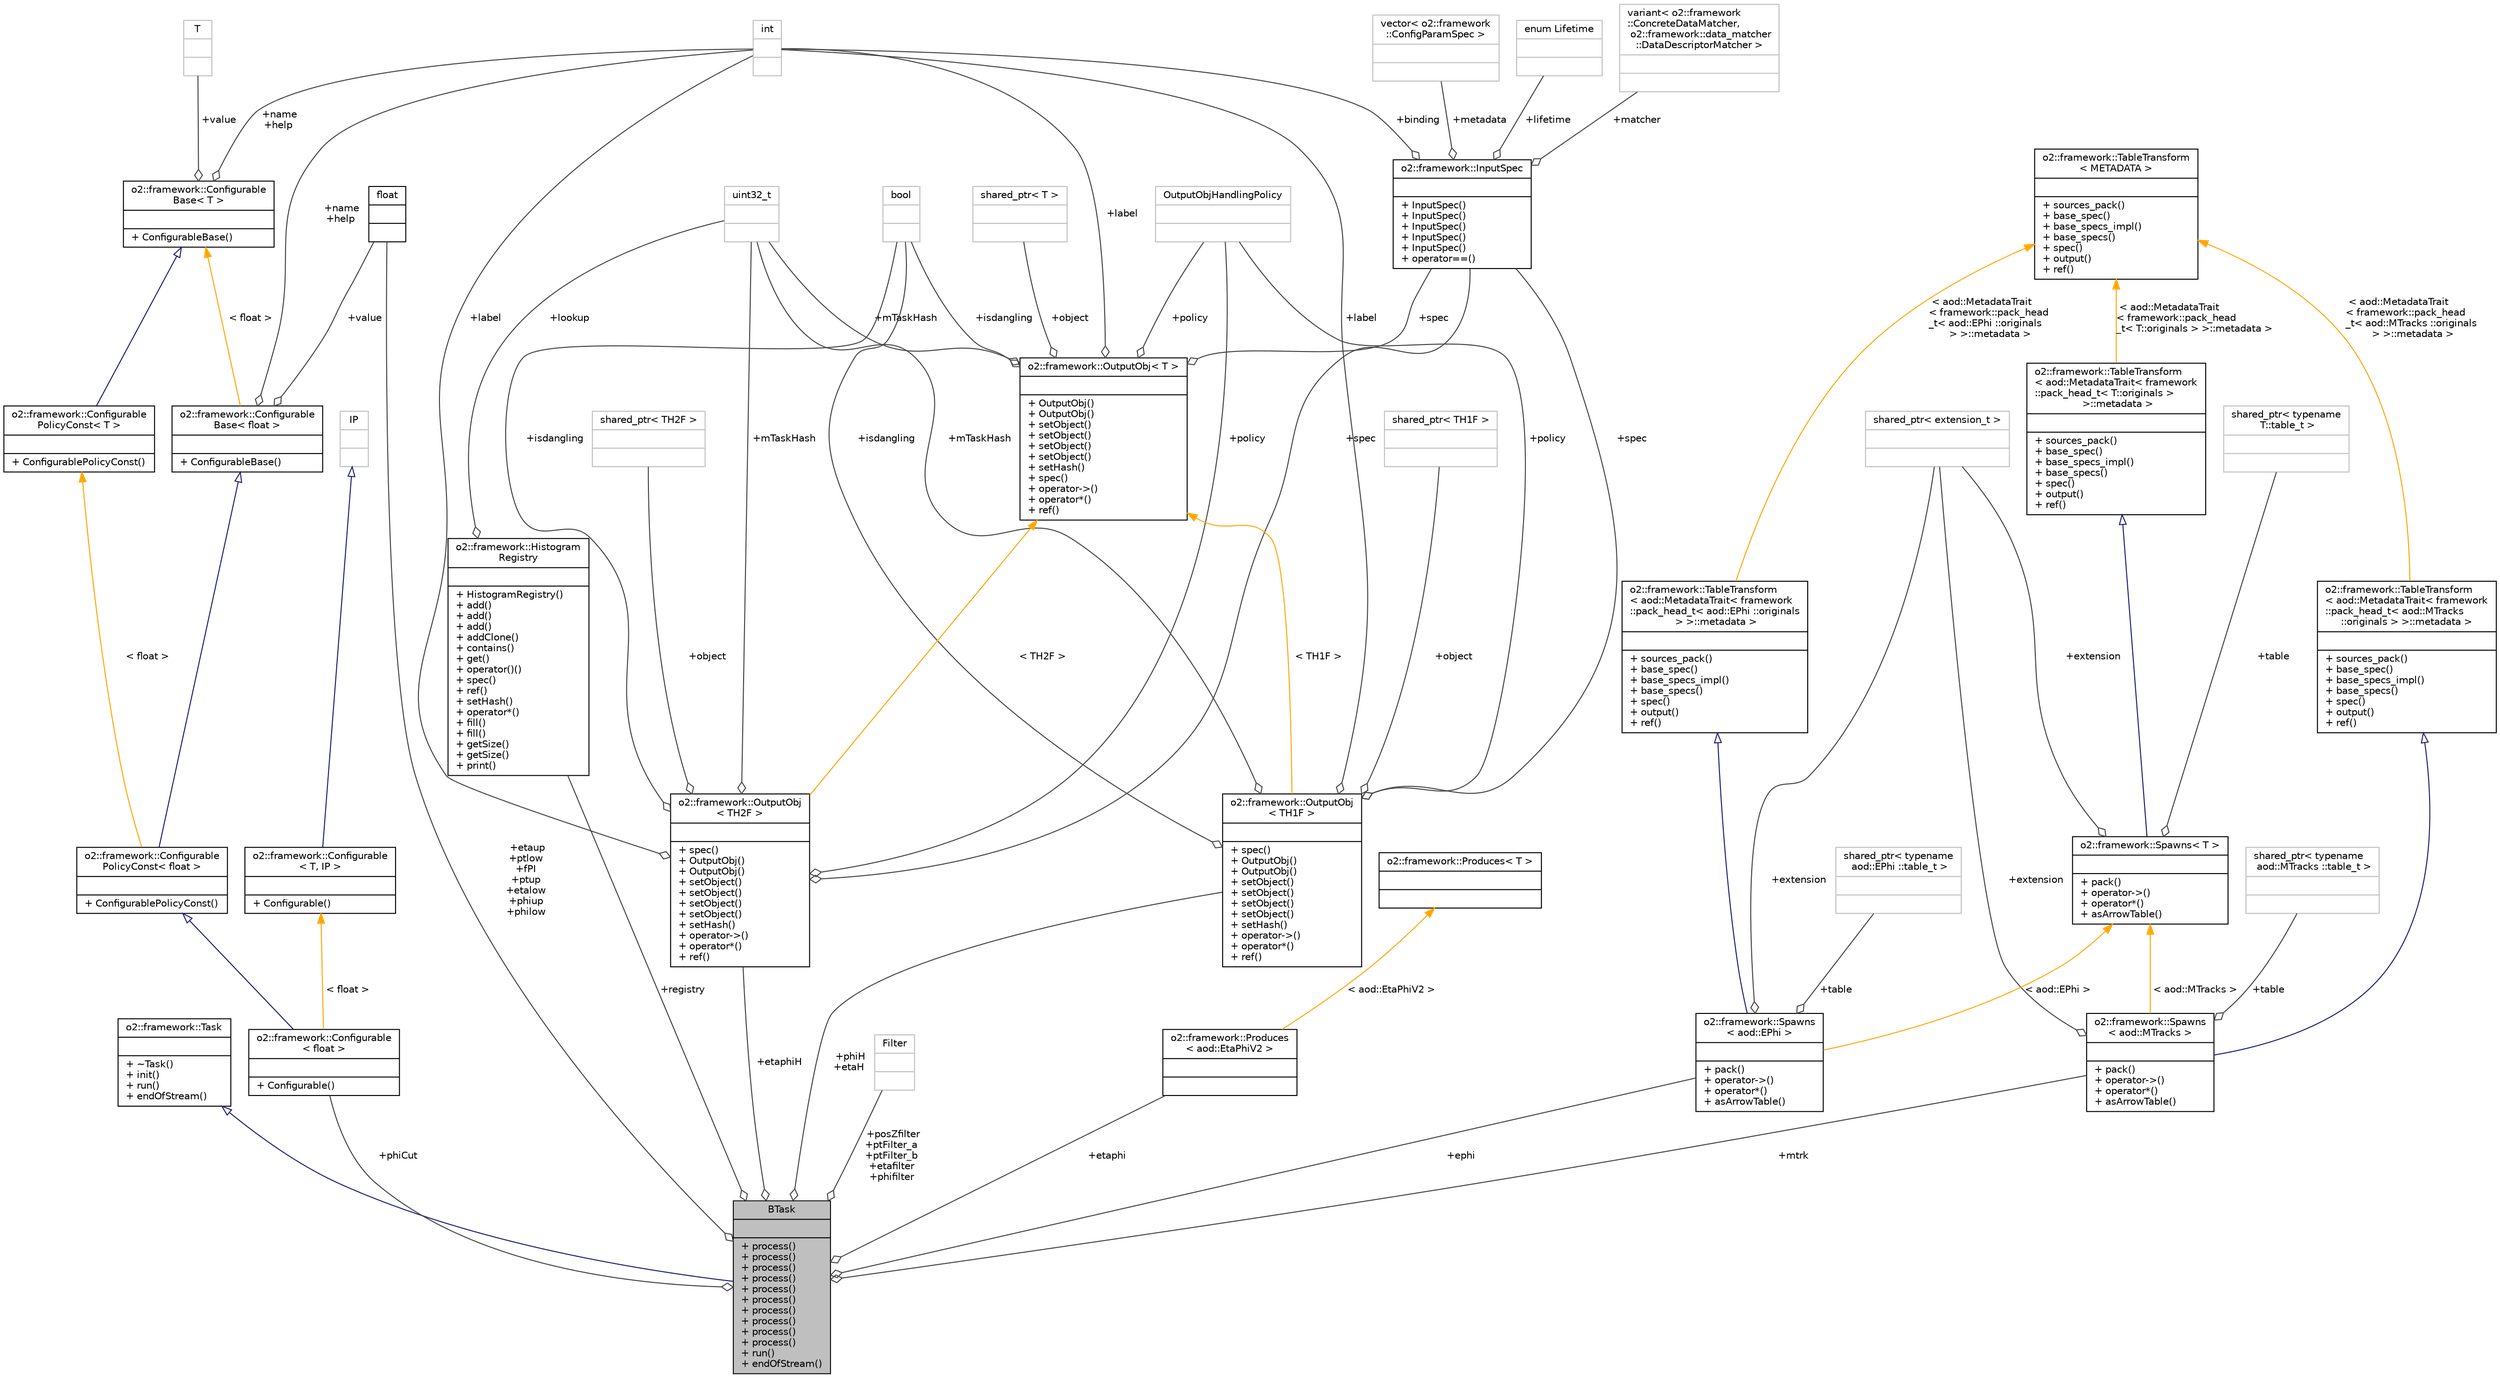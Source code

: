 digraph "BTask"
{
 // INTERACTIVE_SVG=YES
  bgcolor="transparent";
  edge [fontname="Helvetica",fontsize="10",labelfontname="Helvetica",labelfontsize="10"];
  node [fontname="Helvetica",fontsize="10",shape=record];
  Node2 [label="{BTask\n||+ process()\l+ process()\l+ process()\l+ process()\l+ process()\l+ process()\l+ process()\l+ process()\l+ process()\l+ process()\l+ run()\l+ endOfStream()\l}",height=0.2,width=0.4,color="black", fillcolor="grey75", style="filled", fontcolor="black"];
  Node3 -> Node2 [dir="back",color="midnightblue",fontsize="10",style="solid",arrowtail="onormal",fontname="Helvetica"];
  Node3 [label="{o2::framework::Task\n||+ ~Task()\l+ init()\l+ run()\l+ endOfStream()\l}",height=0.2,width=0.4,color="black",URL="$de/dac/classo2_1_1framework_1_1Task.html"];
  Node4 -> Node2 [color="grey25",fontsize="10",style="solid",label=" +registry" ,arrowhead="odiamond",fontname="Helvetica"];
  Node4 [label="{o2::framework::Histogram\lRegistry\n||+ HistogramRegistry()\l+ add()\l+ add()\l+ add()\l+ addClone()\l+ contains()\l+ get()\l+ operator()()\l+ spec()\l+ ref()\l+ setHash()\l+ operator*()\l+ fill()\l+ fill()\l+ getSize()\l+ getSize()\l+ print()\l}",height=0.2,width=0.4,color="black",URL="$d8/d34/classo2_1_1framework_1_1HistogramRegistry.html"];
  Node5 -> Node4 [color="grey25",fontsize="10",style="solid",label=" +lookup" ,arrowhead="odiamond",fontname="Helvetica"];
  Node5 [label="{uint32_t\n||}",height=0.2,width=0.4,color="grey75"];
  Node6 -> Node2 [color="grey25",fontsize="10",style="solid",label=" +posZfilter\n+ptFilter_a\n+ptFilter_b\n+etafilter\n+phifilter" ,arrowhead="odiamond",fontname="Helvetica"];
  Node6 [label="{Filter\n||}",height=0.2,width=0.4,color="grey75"];
  Node7 -> Node2 [color="grey25",fontsize="10",style="solid",label=" +etaup\n+ptlow\n+fPI\n+ptup\n+etalow\n+phiup\n+philow" ,arrowhead="odiamond",fontname="Helvetica"];
  Node7 [label="{float\n||}",height=0.2,width=0.4,color="black",URL="$d4/dc3/classfloat.html"];
  Node8 -> Node2 [color="grey25",fontsize="10",style="solid",label=" +etaphi" ,arrowhead="odiamond",fontname="Helvetica"];
  Node8 [label="{o2::framework::Produces\l\< aod::EtaPhiV2 \>\n||}",height=0.2,width=0.4,color="black",URL="$d6/d86/structo2_1_1framework_1_1Produces.html"];
  Node9 -> Node8 [dir="back",color="orange",fontsize="10",style="solid",label=" \< aod::EtaPhiV2 \>" ,fontname="Helvetica"];
  Node9 [label="{o2::framework::Produces\< T \>\n||}",height=0.2,width=0.4,color="black",URL="$d6/d86/structo2_1_1framework_1_1Produces.html"];
  Node10 -> Node2 [color="grey25",fontsize="10",style="solid",label=" +phiCut" ,arrowhead="odiamond",fontname="Helvetica"];
  Node10 [label="{o2::framework::Configurable\l\< float \>\n||+ Configurable()\l}",height=0.2,width=0.4,color="black",URL="$d8/d71/structo2_1_1framework_1_1Configurable.html"];
  Node11 -> Node10 [dir="back",color="midnightblue",fontsize="10",style="solid",arrowtail="onormal",fontname="Helvetica"];
  Node11 [label="{o2::framework::Configurable\lPolicyConst\< float \>\n||+ ConfigurablePolicyConst()\l}",height=0.2,width=0.4,color="black",URL="$da/def/structo2_1_1framework_1_1ConfigurablePolicyConst.html"];
  Node12 -> Node11 [dir="back",color="midnightblue",fontsize="10",style="solid",arrowtail="onormal",fontname="Helvetica"];
  Node12 [label="{o2::framework::Configurable\lBase\< float \>\n||+ ConfigurableBase()\l}",height=0.2,width=0.4,color="black",URL="$da/d2f/structo2_1_1framework_1_1ConfigurableBase.html"];
  Node7 -> Node12 [color="grey25",fontsize="10",style="solid",label=" +value" ,arrowhead="odiamond",fontname="Helvetica"];
  Node13 -> Node12 [color="grey25",fontsize="10",style="solid",label=" +name\n+help" ,arrowhead="odiamond",fontname="Helvetica"];
  Node13 [label="{int\n||}",height=0.2,width=0.4,color="grey75"];
  Node14 -> Node12 [dir="back",color="orange",fontsize="10",style="solid",label=" \< float \>" ,fontname="Helvetica"];
  Node14 [label="{o2::framework::Configurable\lBase\< T \>\n||+ ConfigurableBase()\l}",height=0.2,width=0.4,color="black",URL="$da/d2f/structo2_1_1framework_1_1ConfigurableBase.html"];
  Node13 -> Node14 [color="grey25",fontsize="10",style="solid",label=" +name\n+help" ,arrowhead="odiamond",fontname="Helvetica"];
  Node15 -> Node14 [color="grey25",fontsize="10",style="solid",label=" +value" ,arrowhead="odiamond",fontname="Helvetica"];
  Node15 [label="{T\n||}",height=0.2,width=0.4,color="grey75"];
  Node16 -> Node11 [dir="back",color="orange",fontsize="10",style="solid",label=" \< float \>" ,fontname="Helvetica"];
  Node16 [label="{o2::framework::Configurable\lPolicyConst\< T \>\n||+ ConfigurablePolicyConst()\l}",height=0.2,width=0.4,color="black",URL="$da/def/structo2_1_1framework_1_1ConfigurablePolicyConst.html"];
  Node14 -> Node16 [dir="back",color="midnightblue",fontsize="10",style="solid",arrowtail="onormal",fontname="Helvetica"];
  Node17 -> Node10 [dir="back",color="orange",fontsize="10",style="solid",label=" \< float \>" ,fontname="Helvetica"];
  Node17 [label="{o2::framework::Configurable\l\< T, IP \>\n||+ Configurable()\l}",height=0.2,width=0.4,color="black",URL="$d8/d71/structo2_1_1framework_1_1Configurable.html"];
  Node18 -> Node17 [dir="back",color="midnightblue",fontsize="10",style="solid",arrowtail="onormal",fontname="Helvetica"];
  Node18 [label="{IP\n||}",height=0.2,width=0.4,color="grey75"];
  Node19 -> Node2 [color="grey25",fontsize="10",style="solid",label=" +mtrk" ,arrowhead="odiamond",fontname="Helvetica"];
  Node19 [label="{o2::framework::Spawns\l\< aod::MTracks \>\n||+ pack()\l+ operator-\>()\l+ operator*()\l+ asArrowTable()\l}",height=0.2,width=0.4,color="black",URL="$d7/d15/structo2_1_1framework_1_1Spawns.html"];
  Node20 -> Node19 [dir="back",color="midnightblue",fontsize="10",style="solid",arrowtail="onormal",fontname="Helvetica"];
  Node20 [label="{o2::framework::TableTransform\l\< aod::MetadataTrait\< framework\l::pack_head_t\< aod::MTracks \l::originals \> \>::metadata \>\n||+ sources_pack()\l+ base_spec()\l+ base_specs_impl()\l+ base_specs()\l+ spec()\l+ output()\l+ ref()\l}",height=0.2,width=0.4,color="black",URL="$d6/dec/structo2_1_1framework_1_1TableTransform.html"];
  Node21 -> Node20 [dir="back",color="orange",fontsize="10",style="solid",label=" \< aod::MetadataTrait\l\< framework::pack_head\l_t\< aod::MTracks ::originals\l \> \>::metadata \>" ,fontname="Helvetica"];
  Node21 [label="{o2::framework::TableTransform\l\< METADATA \>\n||+ sources_pack()\l+ base_spec()\l+ base_specs_impl()\l+ base_specs()\l+ spec()\l+ output()\l+ ref()\l}",height=0.2,width=0.4,color="black",URL="$d6/dec/structo2_1_1framework_1_1TableTransform.html",tooltip="Helper template for table transformations. "];
  Node22 -> Node19 [color="grey25",fontsize="10",style="solid",label=" +table" ,arrowhead="odiamond",fontname="Helvetica"];
  Node22 [label="{shared_ptr\< typename\l aod::MTracks ::table_t \>\n||}",height=0.2,width=0.4,color="grey75"];
  Node23 -> Node19 [color="grey25",fontsize="10",style="solid",label=" +extension" ,arrowhead="odiamond",fontname="Helvetica"];
  Node23 [label="{shared_ptr\< extension_t \>\n||}",height=0.2,width=0.4,color="grey75"];
  Node24 -> Node19 [dir="back",color="orange",fontsize="10",style="solid",label=" \< aod::MTracks \>" ,fontname="Helvetica"];
  Node24 [label="{o2::framework::Spawns\< T \>\n||+ pack()\l+ operator-\>()\l+ operator*()\l+ asArrowTable()\l}",height=0.2,width=0.4,color="black",URL="$d7/d15/structo2_1_1framework_1_1Spawns.html"];
  Node25 -> Node24 [dir="back",color="midnightblue",fontsize="10",style="solid",arrowtail="onormal",fontname="Helvetica"];
  Node25 [label="{o2::framework::TableTransform\l\< aod::MetadataTrait\< framework\l::pack_head_t\< T::originals \>\l \>::metadata \>\n||+ sources_pack()\l+ base_spec()\l+ base_specs_impl()\l+ base_specs()\l+ spec()\l+ output()\l+ ref()\l}",height=0.2,width=0.4,color="black",URL="$d6/dec/structo2_1_1framework_1_1TableTransform.html"];
  Node21 -> Node25 [dir="back",color="orange",fontsize="10",style="solid",label=" \< aod::MetadataTrait\l\< framework::pack_head\l_t\< T::originals \> \>::metadata \>" ,fontname="Helvetica"];
  Node26 -> Node24 [color="grey25",fontsize="10",style="solid",label=" +table" ,arrowhead="odiamond",fontname="Helvetica"];
  Node26 [label="{shared_ptr\< typename\l T::table_t \>\n||}",height=0.2,width=0.4,color="grey75"];
  Node23 -> Node24 [color="grey25",fontsize="10",style="solid",label=" +extension" ,arrowhead="odiamond",fontname="Helvetica"];
  Node27 -> Node2 [color="grey25",fontsize="10",style="solid",label=" +etaphiH" ,arrowhead="odiamond",fontname="Helvetica"];
  Node27 [label="{o2::framework::OutputObj\l\< TH2F \>\n||+ spec()\l+ OutputObj()\l+ OutputObj()\l+ setObject()\l+ setObject()\l+ setObject()\l+ setObject()\l+ setHash()\l+ operator-\>()\l+ operator*()\l+ ref()\l}",height=0.2,width=0.4,color="black",URL="$d4/d79/structo2_1_1framework_1_1OutputObj.html"];
  Node28 -> Node27 [color="grey25",fontsize="10",style="solid",label=" +policy" ,arrowhead="odiamond",fontname="Helvetica"];
  Node28 [label="{OutputObjHandlingPolicy\n||}",height=0.2,width=0.4,color="grey75"];
  Node5 -> Node27 [color="grey25",fontsize="10",style="solid",label=" +mTaskHash" ,arrowhead="odiamond",fontname="Helvetica"];
  Node13 -> Node27 [color="grey25",fontsize="10",style="solid",label=" +label" ,arrowhead="odiamond",fontname="Helvetica"];
  Node29 -> Node27 [color="grey25",fontsize="10",style="solid",label=" +isdangling" ,arrowhead="odiamond",fontname="Helvetica"];
  Node29 [label="{bool\n||}",height=0.2,width=0.4,color="grey75"];
  Node30 -> Node27 [color="grey25",fontsize="10",style="solid",label=" +spec" ,arrowhead="odiamond",fontname="Helvetica"];
  Node30 [label="{o2::framework::InputSpec\n||+ InputSpec()\l+ InputSpec()\l+ InputSpec()\l+ InputSpec()\l+ InputSpec()\l+ operator==()\l}",height=0.2,width=0.4,color="black",URL="$da/d96/structo2_1_1framework_1_1InputSpec.html"];
  Node31 -> Node30 [color="grey25",fontsize="10",style="solid",label=" +metadata" ,arrowhead="odiamond",fontname="Helvetica"];
  Node31 [label="{vector\< o2::framework\l::ConfigParamSpec \>\n||}",height=0.2,width=0.4,color="grey75"];
  Node32 -> Node30 [color="grey25",fontsize="10",style="solid",label=" +lifetime" ,arrowhead="odiamond",fontname="Helvetica"];
  Node32 [label="{enum Lifetime\n||}",height=0.2,width=0.4,color="grey75"];
  Node33 -> Node30 [color="grey25",fontsize="10",style="solid",label=" +matcher" ,arrowhead="odiamond",fontname="Helvetica"];
  Node33 [label="{variant\< o2::framework\l::ConcreteDataMatcher,\l o2::framework::data_matcher\l::DataDescriptorMatcher \>\n||}",height=0.2,width=0.4,color="grey75"];
  Node13 -> Node30 [color="grey25",fontsize="10",style="solid",label=" +binding" ,arrowhead="odiamond",fontname="Helvetica"];
  Node34 -> Node27 [color="grey25",fontsize="10",style="solid",label=" +object" ,arrowhead="odiamond",fontname="Helvetica"];
  Node34 [label="{shared_ptr\< TH2F \>\n||}",height=0.2,width=0.4,color="grey75"];
  Node35 -> Node27 [dir="back",color="orange",fontsize="10",style="solid",label=" \< TH2F \>" ,fontname="Helvetica"];
  Node35 [label="{o2::framework::OutputObj\< T \>\n||+ OutputObj()\l+ OutputObj()\l+ setObject()\l+ setObject()\l+ setObject()\l+ setObject()\l+ setHash()\l+ spec()\l+ operator-\>()\l+ operator*()\l+ ref()\l}",height=0.2,width=0.4,color="black",URL="$d4/d79/structo2_1_1framework_1_1OutputObj.html"];
  Node28 -> Node35 [color="grey25",fontsize="10",style="solid",label=" +policy" ,arrowhead="odiamond",fontname="Helvetica"];
  Node5 -> Node35 [color="grey25",fontsize="10",style="solid",label=" +mTaskHash" ,arrowhead="odiamond",fontname="Helvetica"];
  Node13 -> Node35 [color="grey25",fontsize="10",style="solid",label=" +label" ,arrowhead="odiamond",fontname="Helvetica"];
  Node36 -> Node35 [color="grey25",fontsize="10",style="solid",label=" +object" ,arrowhead="odiamond",fontname="Helvetica"];
  Node36 [label="{shared_ptr\< T \>\n||}",height=0.2,width=0.4,color="grey75"];
  Node29 -> Node35 [color="grey25",fontsize="10",style="solid",label=" +isdangling" ,arrowhead="odiamond",fontname="Helvetica"];
  Node30 -> Node35 [color="grey25",fontsize="10",style="solid",label=" +spec" ,arrowhead="odiamond",fontname="Helvetica"];
  Node37 -> Node2 [color="grey25",fontsize="10",style="solid",label=" +ephi" ,arrowhead="odiamond",fontname="Helvetica"];
  Node37 [label="{o2::framework::Spawns\l\< aod::EPhi \>\n||+ pack()\l+ operator-\>()\l+ operator*()\l+ asArrowTable()\l}",height=0.2,width=0.4,color="black",URL="$d7/d15/structo2_1_1framework_1_1Spawns.html"];
  Node38 -> Node37 [dir="back",color="midnightblue",fontsize="10",style="solid",arrowtail="onormal",fontname="Helvetica"];
  Node38 [label="{o2::framework::TableTransform\l\< aod::MetadataTrait\< framework\l::pack_head_t\< aod::EPhi ::originals\l \> \>::metadata \>\n||+ sources_pack()\l+ base_spec()\l+ base_specs_impl()\l+ base_specs()\l+ spec()\l+ output()\l+ ref()\l}",height=0.2,width=0.4,color="black",URL="$d6/dec/structo2_1_1framework_1_1TableTransform.html"];
  Node21 -> Node38 [dir="back",color="orange",fontsize="10",style="solid",label=" \< aod::MetadataTrait\l\< framework::pack_head\l_t\< aod::EPhi ::originals\l \> \>::metadata \>" ,fontname="Helvetica"];
  Node39 -> Node37 [color="grey25",fontsize="10",style="solid",label=" +table" ,arrowhead="odiamond",fontname="Helvetica"];
  Node39 [label="{shared_ptr\< typename\l aod::EPhi ::table_t \>\n||}",height=0.2,width=0.4,color="grey75"];
  Node23 -> Node37 [color="grey25",fontsize="10",style="solid",label=" +extension" ,arrowhead="odiamond",fontname="Helvetica"];
  Node24 -> Node37 [dir="back",color="orange",fontsize="10",style="solid",label=" \< aod::EPhi \>" ,fontname="Helvetica"];
  Node40 -> Node2 [color="grey25",fontsize="10",style="solid",label=" +phiH\n+etaH" ,arrowhead="odiamond",fontname="Helvetica"];
  Node40 [label="{o2::framework::OutputObj\l\< TH1F \>\n||+ spec()\l+ OutputObj()\l+ OutputObj()\l+ setObject()\l+ setObject()\l+ setObject()\l+ setObject()\l+ setHash()\l+ operator-\>()\l+ operator*()\l+ ref()\l}",height=0.2,width=0.4,color="black",URL="$d4/d79/structo2_1_1framework_1_1OutputObj.html"];
  Node28 -> Node40 [color="grey25",fontsize="10",style="solid",label=" +policy" ,arrowhead="odiamond",fontname="Helvetica"];
  Node5 -> Node40 [color="grey25",fontsize="10",style="solid",label=" +mTaskHash" ,arrowhead="odiamond",fontname="Helvetica"];
  Node13 -> Node40 [color="grey25",fontsize="10",style="solid",label=" +label" ,arrowhead="odiamond",fontname="Helvetica"];
  Node29 -> Node40 [color="grey25",fontsize="10",style="solid",label=" +isdangling" ,arrowhead="odiamond",fontname="Helvetica"];
  Node30 -> Node40 [color="grey25",fontsize="10",style="solid",label=" +spec" ,arrowhead="odiamond",fontname="Helvetica"];
  Node41 -> Node40 [color="grey25",fontsize="10",style="solid",label=" +object" ,arrowhead="odiamond",fontname="Helvetica"];
  Node41 [label="{shared_ptr\< TH1F \>\n||}",height=0.2,width=0.4,color="grey75"];
  Node35 -> Node40 [dir="back",color="orange",fontsize="10",style="solid",label=" \< TH1F \>" ,fontname="Helvetica"];
}
